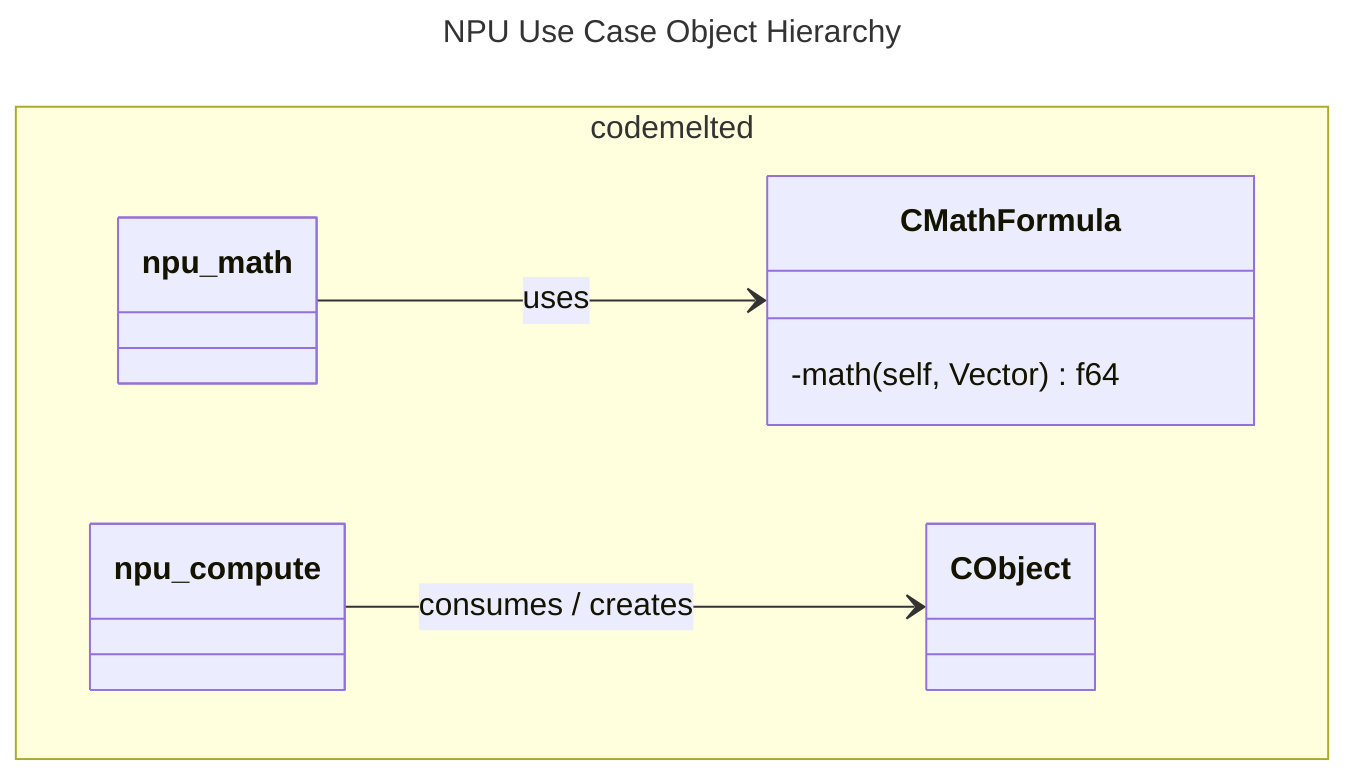 ---
title: NPU Use Case Object Hierarchy
---
classDiagram
  direction TB
  namespace codemelted {
    class CMathFormula {
      -math(self, Vector) f64
    }
    class npu_compute
    class npu_math
    class CObject
  }
  npu_compute --> CObject: consumes / creates
  npu_math --> CMathFormula: uses